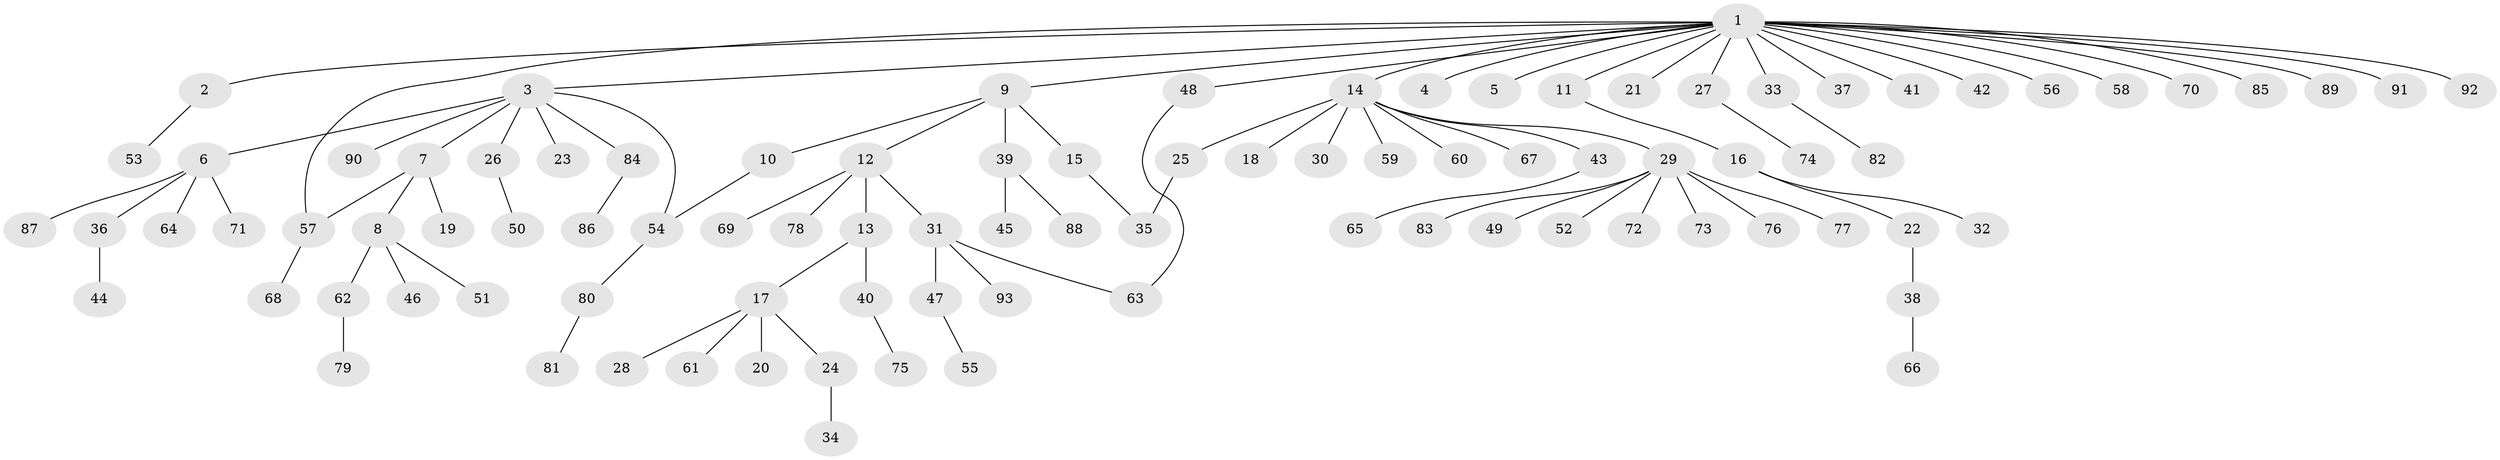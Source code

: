 // coarse degree distribution, {1: 0.7142857142857143, 5: 0.03571428571428571, 2: 0.07142857142857142, 4: 0.10714285714285714, 18: 0.03571428571428571, 3: 0.03571428571428571}
// Generated by graph-tools (version 1.1) at 2025/36/03/04/25 23:36:46]
// undirected, 93 vertices, 96 edges
graph export_dot {
  node [color=gray90,style=filled];
  1;
  2;
  3;
  4;
  5;
  6;
  7;
  8;
  9;
  10;
  11;
  12;
  13;
  14;
  15;
  16;
  17;
  18;
  19;
  20;
  21;
  22;
  23;
  24;
  25;
  26;
  27;
  28;
  29;
  30;
  31;
  32;
  33;
  34;
  35;
  36;
  37;
  38;
  39;
  40;
  41;
  42;
  43;
  44;
  45;
  46;
  47;
  48;
  49;
  50;
  51;
  52;
  53;
  54;
  55;
  56;
  57;
  58;
  59;
  60;
  61;
  62;
  63;
  64;
  65;
  66;
  67;
  68;
  69;
  70;
  71;
  72;
  73;
  74;
  75;
  76;
  77;
  78;
  79;
  80;
  81;
  82;
  83;
  84;
  85;
  86;
  87;
  88;
  89;
  90;
  91;
  92;
  93;
  1 -- 2;
  1 -- 3;
  1 -- 4;
  1 -- 5;
  1 -- 9;
  1 -- 11;
  1 -- 14;
  1 -- 21;
  1 -- 27;
  1 -- 33;
  1 -- 37;
  1 -- 41;
  1 -- 42;
  1 -- 48;
  1 -- 56;
  1 -- 57;
  1 -- 58;
  1 -- 70;
  1 -- 85;
  1 -- 89;
  1 -- 91;
  1 -- 92;
  2 -- 53;
  3 -- 6;
  3 -- 7;
  3 -- 23;
  3 -- 26;
  3 -- 54;
  3 -- 84;
  3 -- 90;
  6 -- 36;
  6 -- 64;
  6 -- 71;
  6 -- 87;
  7 -- 8;
  7 -- 19;
  7 -- 57;
  8 -- 46;
  8 -- 51;
  8 -- 62;
  9 -- 10;
  9 -- 12;
  9 -- 15;
  9 -- 39;
  10 -- 54;
  11 -- 16;
  12 -- 13;
  12 -- 31;
  12 -- 69;
  12 -- 78;
  13 -- 17;
  13 -- 40;
  14 -- 18;
  14 -- 25;
  14 -- 29;
  14 -- 30;
  14 -- 43;
  14 -- 59;
  14 -- 60;
  14 -- 67;
  15 -- 35;
  16 -- 22;
  16 -- 32;
  17 -- 20;
  17 -- 24;
  17 -- 28;
  17 -- 61;
  22 -- 38;
  24 -- 34;
  25 -- 35;
  26 -- 50;
  27 -- 74;
  29 -- 49;
  29 -- 52;
  29 -- 72;
  29 -- 73;
  29 -- 76;
  29 -- 77;
  29 -- 83;
  31 -- 47;
  31 -- 63;
  31 -- 93;
  33 -- 82;
  36 -- 44;
  38 -- 66;
  39 -- 45;
  39 -- 88;
  40 -- 75;
  43 -- 65;
  47 -- 55;
  48 -- 63;
  54 -- 80;
  57 -- 68;
  62 -- 79;
  80 -- 81;
  84 -- 86;
}
